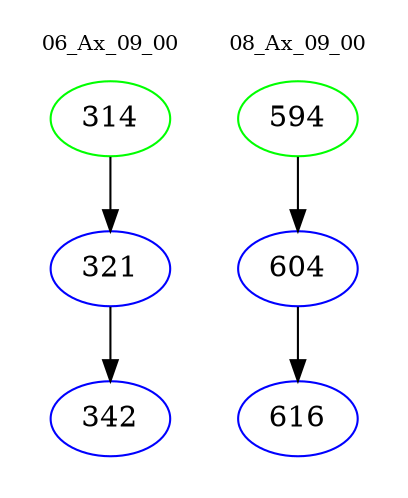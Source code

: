 digraph{
subgraph cluster_0 {
color = white
label = "06_Ax_09_00";
fontsize=10;
T0_314 [label="314", color="green"]
T0_314 -> T0_321 [color="black"]
T0_321 [label="321", color="blue"]
T0_321 -> T0_342 [color="black"]
T0_342 [label="342", color="blue"]
}
subgraph cluster_1 {
color = white
label = "08_Ax_09_00";
fontsize=10;
T1_594 [label="594", color="green"]
T1_594 -> T1_604 [color="black"]
T1_604 [label="604", color="blue"]
T1_604 -> T1_616 [color="black"]
T1_616 [label="616", color="blue"]
}
}
